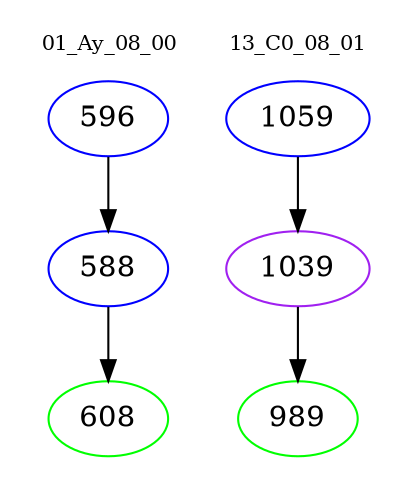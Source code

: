 digraph{
subgraph cluster_0 {
color = white
label = "01_Ay_08_00";
fontsize=10;
T0_596 [label="596", color="blue"]
T0_596 -> T0_588 [color="black"]
T0_588 [label="588", color="blue"]
T0_588 -> T0_608 [color="black"]
T0_608 [label="608", color="green"]
}
subgraph cluster_1 {
color = white
label = "13_C0_08_01";
fontsize=10;
T1_1059 [label="1059", color="blue"]
T1_1059 -> T1_1039 [color="black"]
T1_1039 [label="1039", color="purple"]
T1_1039 -> T1_989 [color="black"]
T1_989 [label="989", color="green"]
}
}
